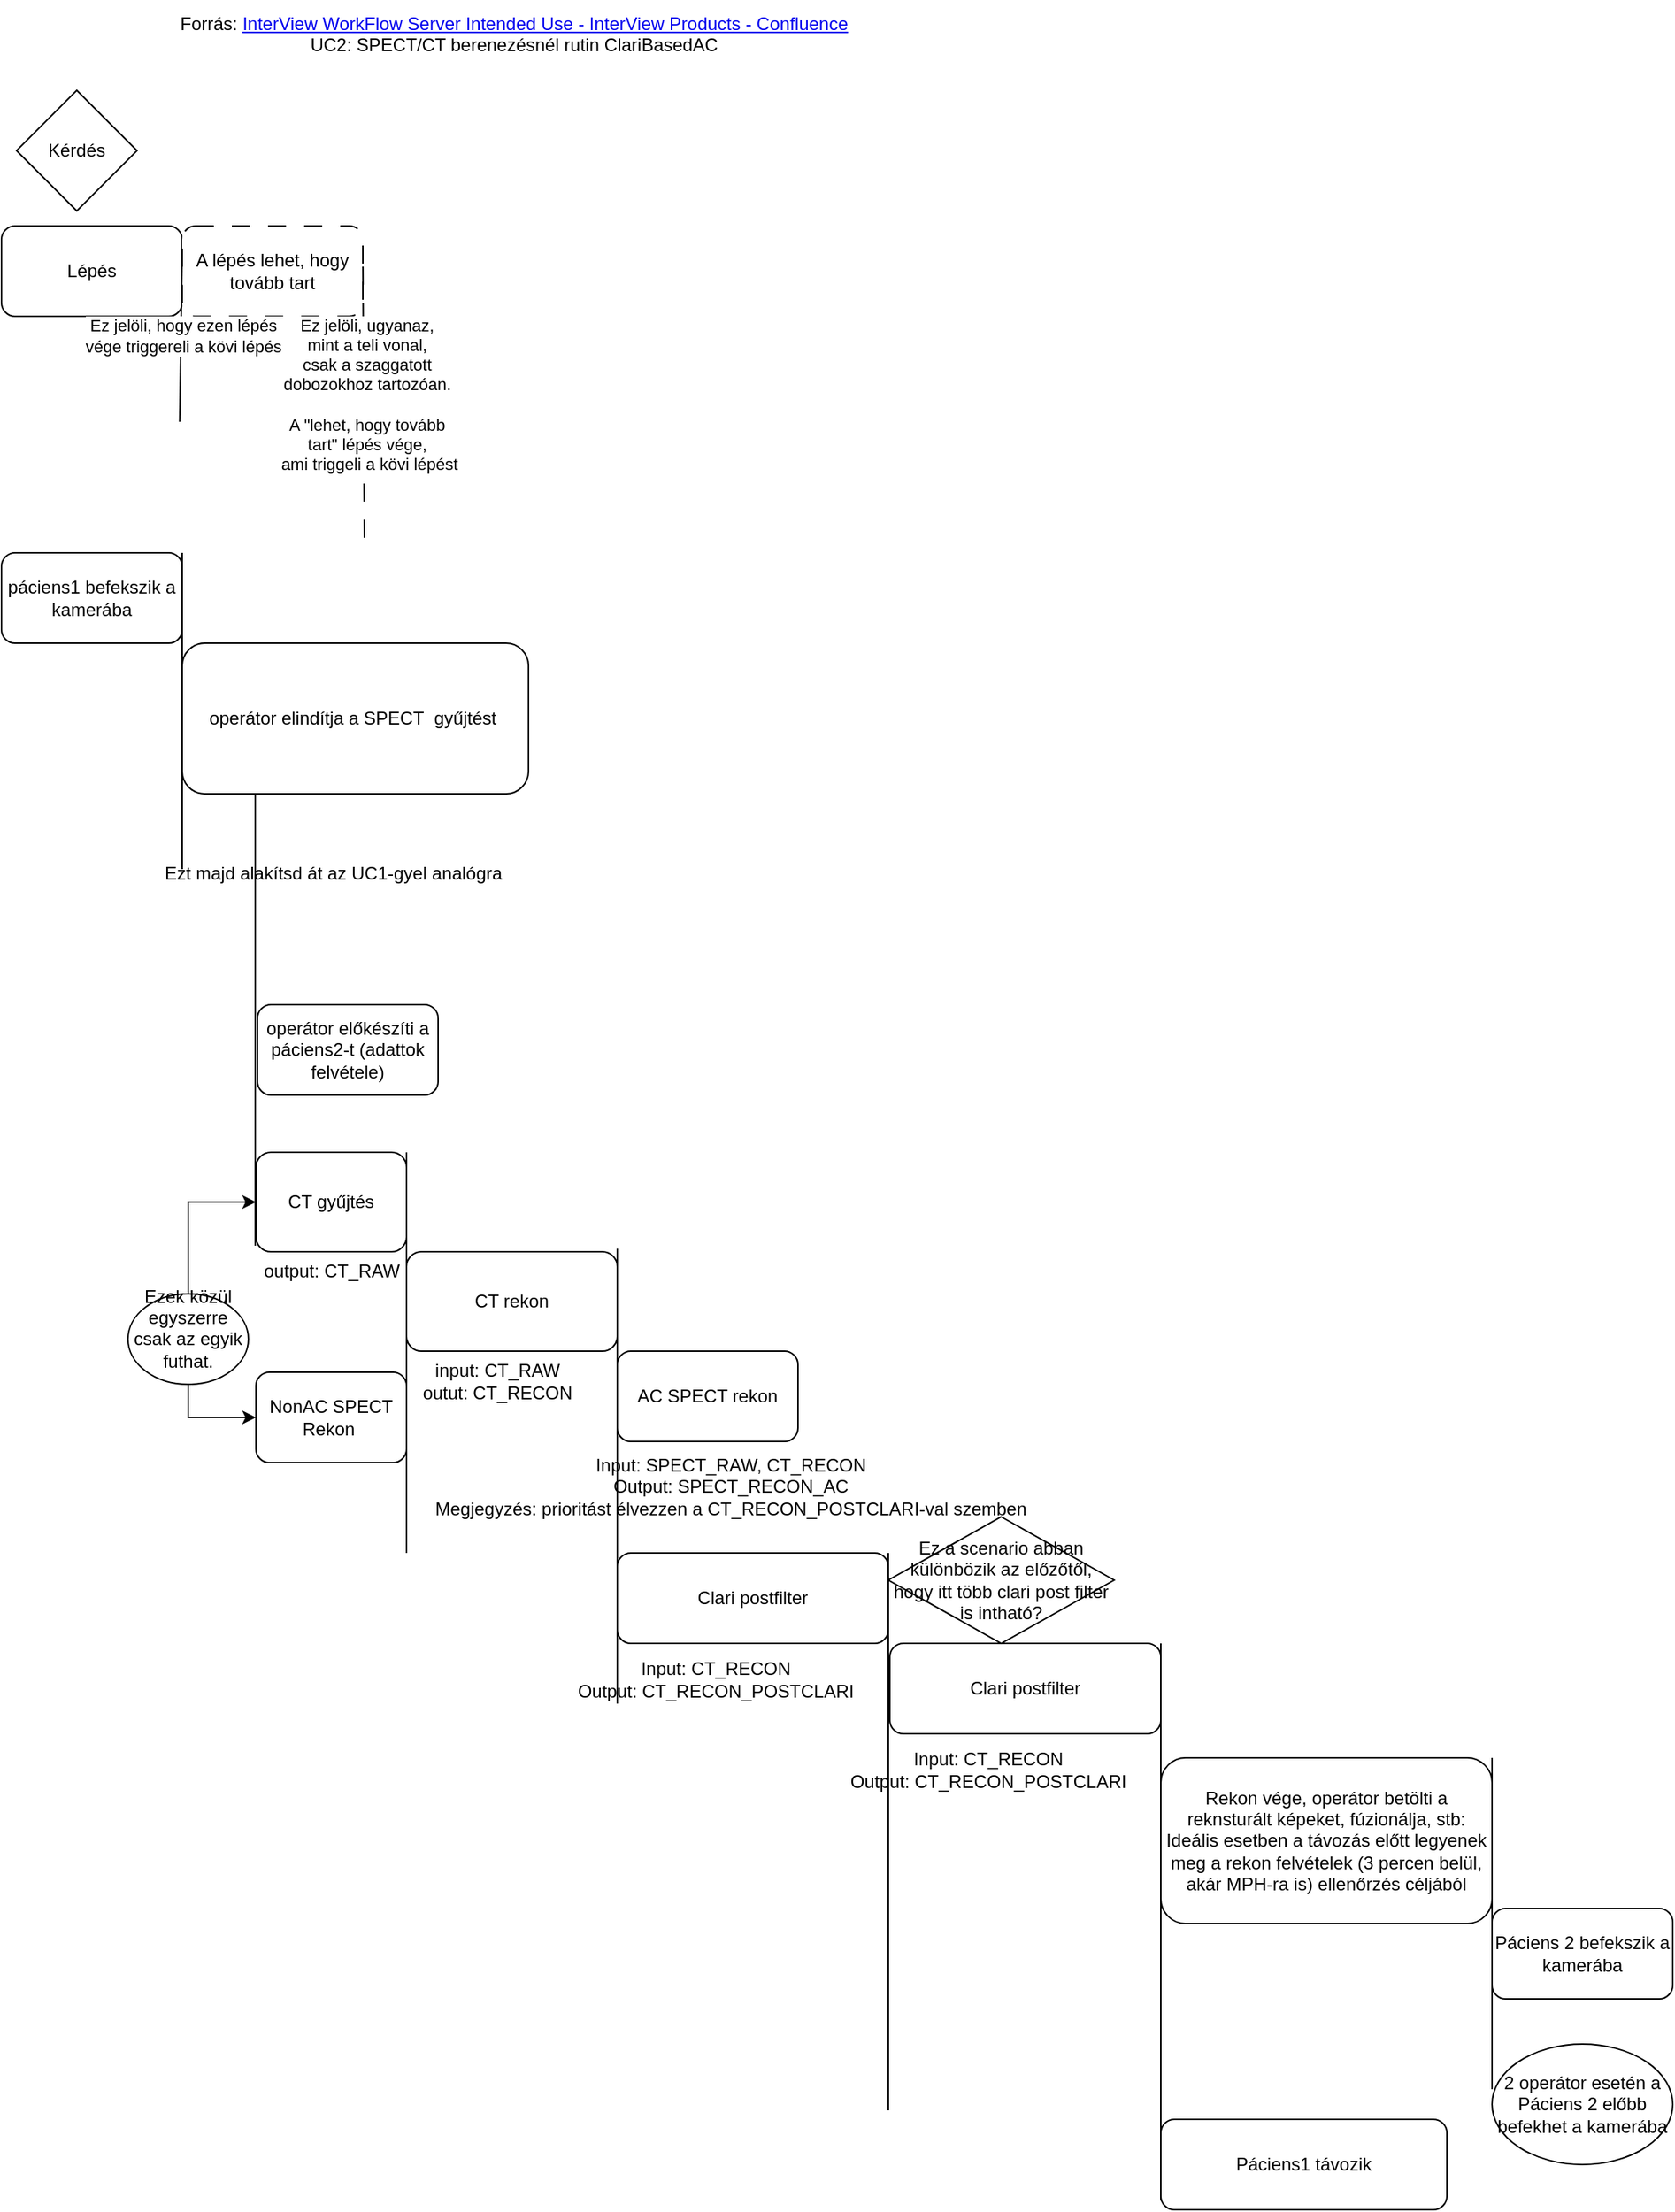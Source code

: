<mxfile version="24.5.3" type="device">
  <diagram id="C5RBs43oDa-KdzZeNtuy" name="Page-1">
    <mxGraphModel dx="1323" dy="928" grid="1" gridSize="10" guides="1" tooltips="1" connect="1" arrows="1" fold="1" page="1" pageScale="1" pageWidth="827" pageHeight="1169" math="0" shadow="0">
      <root>
        <mxCell id="WIyWlLk6GJQsqaUBKTNV-0" />
        <mxCell id="WIyWlLk6GJQsqaUBKTNV-1" parent="WIyWlLk6GJQsqaUBKTNV-0" />
        <mxCell id="XMgvpOPmqxMs5PxxD4ly-0" value="Kérdés" style="rhombus;whiteSpace=wrap;html=1;" parent="WIyWlLk6GJQsqaUBKTNV-1" vertex="1">
          <mxGeometry x="30" y="63" width="80" height="80" as="geometry" />
        </mxCell>
        <mxCell id="XMgvpOPmqxMs5PxxD4ly-1" value="Lépés" style="rounded=1;whiteSpace=wrap;html=1;" parent="WIyWlLk6GJQsqaUBKTNV-1" vertex="1">
          <mxGeometry x="20" y="153" width="120" height="60" as="geometry" />
        </mxCell>
        <mxCell id="XMgvpOPmqxMs5PxxD4ly-2" value="A lépés lehet, hogy tovább tart" style="rounded=1;whiteSpace=wrap;html=1;dashed=1;dashPattern=12 12;" parent="WIyWlLk6GJQsqaUBKTNV-1" vertex="1">
          <mxGeometry x="140" y="153" width="120" height="60" as="geometry" />
        </mxCell>
        <mxCell id="XMgvpOPmqxMs5PxxD4ly-3" value="" style="endArrow=none;html=1;rounded=0;entryX=1;entryY=0.25;entryDx=0;entryDy=0;" parent="WIyWlLk6GJQsqaUBKTNV-1" edge="1" target="XMgvpOPmqxMs5PxxD4ly-1">
          <mxGeometry width="50" height="50" relative="1" as="geometry">
            <mxPoint x="138.33" y="283" as="sourcePoint" />
            <mxPoint x="138.33" y="213" as="targetPoint" />
          </mxGeometry>
        </mxCell>
        <mxCell id="XMgvpOPmqxMs5PxxD4ly-4" value="Ez jelöli, hogy ezen lépés&amp;nbsp;&lt;div&gt;vége triggereli a kövi lépést&lt;/div&gt;" style="edgeLabel;html=1;align=center;verticalAlign=middle;resizable=0;points=[];" parent="XMgvpOPmqxMs5PxxD4ly-3" vertex="1" connectable="0">
          <mxGeometry y="-3" relative="1" as="geometry">
            <mxPoint as="offset" />
          </mxGeometry>
        </mxCell>
        <mxCell id="XMgvpOPmqxMs5PxxD4ly-5" value="" style="endArrow=none;html=1;rounded=0;dashed=1;dashPattern=12 12;" parent="WIyWlLk6GJQsqaUBKTNV-1" edge="1">
          <mxGeometry width="50" height="50" relative="1" as="geometry">
            <mxPoint x="261" y="360" as="sourcePoint" />
            <mxPoint x="260" y="170" as="targetPoint" />
          </mxGeometry>
        </mxCell>
        <mxCell id="XMgvpOPmqxMs5PxxD4ly-6" value="Ez jelöli, ugyanaz,&amp;nbsp;&lt;div&gt;mint a teli vonal,&amp;nbsp;&lt;div&gt;csak a szaggatott&amp;nbsp;&lt;/div&gt;&lt;div&gt;dobozokhoz tartozóan.&amp;nbsp;&lt;/div&gt;&lt;div&gt;&lt;br&gt;&lt;/div&gt;&lt;div&gt;A &quot;lehet, hogy tovább&amp;nbsp;&lt;/div&gt;&lt;div&gt;tart&quot; lépés vége,&amp;nbsp;&lt;/div&gt;&lt;div&gt;ami triggeli a kövi lépést&lt;/div&gt;&lt;/div&gt;" style="edgeLabel;html=1;align=center;verticalAlign=middle;resizable=0;points=[];" parent="XMgvpOPmqxMs5PxxD4ly-5" vertex="1" connectable="0">
          <mxGeometry y="-3" relative="1" as="geometry">
            <mxPoint as="offset" />
          </mxGeometry>
        </mxCell>
        <mxCell id="XMgvpOPmqxMs5PxxD4ly-7" value="Forrás:&amp;nbsp;&lt;a href=&quot;https://confluence.mediso.com/pages/viewpage.action?pageId=334987753&quot;&gt;InterView WorkFlow Server Intended Use - InterView Products - Confluence&lt;/a&gt;&lt;div&gt;&lt;div&gt;UC2: SPECT/CT berenezésnél rutin ClariBasedAC&lt;/div&gt;&lt;div&gt;&lt;br&gt;&lt;/div&gt;&lt;/div&gt;" style="text;html=1;align=center;verticalAlign=middle;resizable=0;points=[];autosize=1;strokeColor=none;fillColor=none;" parent="WIyWlLk6GJQsqaUBKTNV-1" vertex="1">
          <mxGeometry x="125" y="3" width="470" height="60" as="geometry" />
        </mxCell>
        <mxCell id="XMgvpOPmqxMs5PxxD4ly-9" value="páciens1 befekszik a kamerába" style="rounded=1;whiteSpace=wrap;html=1;" parent="WIyWlLk6GJQsqaUBKTNV-1" vertex="1">
          <mxGeometry x="20" y="370" width="120" height="60" as="geometry" />
        </mxCell>
        <mxCell id="XMgvpOPmqxMs5PxxD4ly-10" value="" style="endArrow=none;html=1;rounded=0;entryX=1;entryY=0;entryDx=0;entryDy=0;" parent="WIyWlLk6GJQsqaUBKTNV-1" target="XMgvpOPmqxMs5PxxD4ly-9" edge="1">
          <mxGeometry width="50" height="50" relative="1" as="geometry">
            <mxPoint x="140" y="580" as="sourcePoint" />
            <mxPoint x="410" y="540" as="targetPoint" />
          </mxGeometry>
        </mxCell>
        <mxCell id="XMgvpOPmqxMs5PxxD4ly-11" value="&lt;div&gt;operátor elindítja a&amp;nbsp;SPECT&amp;nbsp; gyűjtést&amp;nbsp;&lt;/div&gt;" style="rounded=1;whiteSpace=wrap;html=1;" parent="WIyWlLk6GJQsqaUBKTNV-1" vertex="1">
          <mxGeometry x="140" y="430" width="230" height="100" as="geometry" />
        </mxCell>
        <mxCell id="XMgvpOPmqxMs5PxxD4ly-12" value="&lt;div&gt;operátor előkészíti a páciens2-t (adattok felvétele)&lt;/div&gt;" style="rounded=1;whiteSpace=wrap;html=1;" parent="WIyWlLk6GJQsqaUBKTNV-1" vertex="1">
          <mxGeometry x="190" y="670" width="120" height="60" as="geometry" />
        </mxCell>
        <mxCell id="XMgvpOPmqxMs5PxxD4ly-17" value="" style="endArrow=none;html=1;rounded=0;" parent="WIyWlLk6GJQsqaUBKTNV-1" edge="1">
          <mxGeometry width="50" height="50" relative="1" as="geometry">
            <mxPoint x="188.57" y="830" as="sourcePoint" />
            <mxPoint x="188.57" y="530" as="targetPoint" />
          </mxGeometry>
        </mxCell>
        <mxCell id="tMKyC4_Pnx9iGbfY_SvJ-0" value="Páciens1 távozik" style="rounded=1;whiteSpace=wrap;html=1;" parent="WIyWlLk6GJQsqaUBKTNV-1" vertex="1">
          <mxGeometry x="790" y="1410" width="190" height="60" as="geometry" />
        </mxCell>
        <mxCell id="tMKyC4_Pnx9iGbfY_SvJ-1" value="NonAC SPECT Rekon&amp;nbsp;" style="rounded=1;whiteSpace=wrap;html=1;" parent="WIyWlLk6GJQsqaUBKTNV-1" vertex="1">
          <mxGeometry x="189" y="914" width="100" height="60" as="geometry" />
        </mxCell>
        <mxCell id="tMKyC4_Pnx9iGbfY_SvJ-2" value="" style="endArrow=none;html=1;rounded=0;entryX=1;entryY=0;entryDx=0;entryDy=0;" parent="WIyWlLk6GJQsqaUBKTNV-1" edge="1">
          <mxGeometry width="50" height="50" relative="1" as="geometry">
            <mxPoint x="609" y="1404" as="sourcePoint" />
            <mxPoint x="609" y="1034" as="targetPoint" />
          </mxGeometry>
        </mxCell>
        <mxCell id="tMKyC4_Pnx9iGbfY_SvJ-3" value="Rekon vége, operátor betölti a reknsturált képeket, fúzionálja, stb: Ideális esetben a távozás előtt legyenek meg a rekon felvételek (3 percen belül, akár MPH-ra is) ellenőrzés céljából" style="rounded=1;whiteSpace=wrap;html=1;" parent="WIyWlLk6GJQsqaUBKTNV-1" vertex="1">
          <mxGeometry x="790" y="1170" width="220" height="110" as="geometry" />
        </mxCell>
        <mxCell id="tMKyC4_Pnx9iGbfY_SvJ-4" value="" style="endArrow=none;html=1;rounded=0;entryX=1;entryY=0;entryDx=0;entryDy=0;" parent="WIyWlLk6GJQsqaUBKTNV-1" edge="1">
          <mxGeometry width="50" height="50" relative="1" as="geometry">
            <mxPoint x="1010" y="1390" as="sourcePoint" />
            <mxPoint x="1010" y="1170" as="targetPoint" />
          </mxGeometry>
        </mxCell>
        <mxCell id="tMKyC4_Pnx9iGbfY_SvJ-5" value="&lt;div&gt;Páciens 2 befekszik a kamerába&lt;/div&gt;" style="rounded=1;whiteSpace=wrap;html=1;" parent="WIyWlLk6GJQsqaUBKTNV-1" vertex="1">
          <mxGeometry x="1010" y="1270" width="120" height="60" as="geometry" />
        </mxCell>
        <mxCell id="tMKyC4_Pnx9iGbfY_SvJ-6" value="CT gyűjtés" style="rounded=1;whiteSpace=wrap;html=1;" parent="WIyWlLk6GJQsqaUBKTNV-1" vertex="1">
          <mxGeometry x="189" y="768" width="100" height="66" as="geometry" />
        </mxCell>
        <mxCell id="tMKyC4_Pnx9iGbfY_SvJ-7" value="&lt;div&gt;output: CT_RAW&lt;/div&gt;" style="text;html=1;align=center;verticalAlign=middle;resizable=0;points=[];autosize=1;strokeColor=none;fillColor=none;" parent="WIyWlLk6GJQsqaUBKTNV-1" vertex="1">
          <mxGeometry x="184" y="832" width="110" height="30" as="geometry" />
        </mxCell>
        <mxCell id="tMKyC4_Pnx9iGbfY_SvJ-8" value="" style="endArrow=none;html=1;rounded=0;entryX=1;entryY=0;entryDx=0;entryDy=0;" parent="WIyWlLk6GJQsqaUBKTNV-1" edge="1">
          <mxGeometry width="50" height="50" relative="1" as="geometry">
            <mxPoint x="289" y="1034" as="sourcePoint" />
            <mxPoint x="289" y="768" as="targetPoint" />
          </mxGeometry>
        </mxCell>
        <mxCell id="tMKyC4_Pnx9iGbfY_SvJ-9" value="CT rekon" style="rounded=1;whiteSpace=wrap;html=1;" parent="WIyWlLk6GJQsqaUBKTNV-1" vertex="1">
          <mxGeometry x="289" y="834" width="140" height="66" as="geometry" />
        </mxCell>
        <mxCell id="tMKyC4_Pnx9iGbfY_SvJ-10" value="&lt;div&gt;input: CT_RAW&lt;/div&gt;&lt;div&gt;outut: CT_RECON&lt;/div&gt;" style="text;html=1;align=center;verticalAlign=middle;resizable=0;points=[];autosize=1;strokeColor=none;fillColor=none;" parent="WIyWlLk6GJQsqaUBKTNV-1" vertex="1">
          <mxGeometry x="289" y="900" width="120" height="40" as="geometry" />
        </mxCell>
        <mxCell id="tMKyC4_Pnx9iGbfY_SvJ-11" value="" style="endArrow=none;html=1;rounded=0;entryX=1;entryY=0;entryDx=0;entryDy=0;" parent="WIyWlLk6GJQsqaUBKTNV-1" edge="1">
          <mxGeometry width="50" height="50" relative="1" as="geometry">
            <mxPoint x="429" y="1134" as="sourcePoint" />
            <mxPoint x="429" y="832" as="targetPoint" />
          </mxGeometry>
        </mxCell>
        <mxCell id="tMKyC4_Pnx9iGbfY_SvJ-12" value="&lt;div&gt;Clari postfilter&lt;/div&gt;" style="rounded=1;whiteSpace=wrap;html=1;" parent="WIyWlLk6GJQsqaUBKTNV-1" vertex="1">
          <mxGeometry x="429" y="1034" width="180" height="60" as="geometry" />
        </mxCell>
        <mxCell id="tMKyC4_Pnx9iGbfY_SvJ-13" value="&lt;div&gt;Input: CT_RECON&lt;/div&gt;&lt;div&gt;Output: CT_RECON_POSTCLARI&lt;/div&gt;" style="text;html=1;align=center;verticalAlign=middle;resizable=0;points=[];autosize=1;strokeColor=none;fillColor=none;" parent="WIyWlLk6GJQsqaUBKTNV-1" vertex="1">
          <mxGeometry x="389" y="1098" width="210" height="40" as="geometry" />
        </mxCell>
        <mxCell id="tMKyC4_Pnx9iGbfY_SvJ-14" value="AC SPECT rekon" style="rounded=1;whiteSpace=wrap;html=1;" parent="WIyWlLk6GJQsqaUBKTNV-1" vertex="1">
          <mxGeometry x="429" y="900" width="120" height="60" as="geometry" />
        </mxCell>
        <mxCell id="tMKyC4_Pnx9iGbfY_SvJ-15" value="&lt;div&gt;Input: SPECT_RAW, CT_RECON&lt;/div&gt;&lt;div&gt;Output: SPECT_RECON_AC&lt;/div&gt;&lt;div&gt;Megjegyzés: prioritást élvezzen a CT_RECON_POSTCLARI-val szemben&lt;/div&gt;" style="text;html=1;align=center;verticalAlign=middle;resizable=0;points=[];autosize=1;strokeColor=none;fillColor=none;" parent="WIyWlLk6GJQsqaUBKTNV-1" vertex="1">
          <mxGeometry x="294" y="960" width="420" height="60" as="geometry" />
        </mxCell>
        <mxCell id="tMKyC4_Pnx9iGbfY_SvJ-16" value="2 operátor esetén a Páciens 2 előbb befekhet a kamerába" style="ellipse;whiteSpace=wrap;html=1;" parent="WIyWlLk6GJQsqaUBKTNV-1" vertex="1">
          <mxGeometry x="1010" y="1360" width="120" height="80" as="geometry" />
        </mxCell>
        <mxCell id="tMKyC4_Pnx9iGbfY_SvJ-18" value="&lt;div&gt;Clari postfilter&lt;/div&gt;" style="rounded=1;whiteSpace=wrap;html=1;" parent="WIyWlLk6GJQsqaUBKTNV-1" vertex="1">
          <mxGeometry x="610" y="1094" width="180" height="60" as="geometry" />
        </mxCell>
        <mxCell id="tMKyC4_Pnx9iGbfY_SvJ-19" value="&lt;div&gt;Input: CT_RECON&lt;/div&gt;&lt;div&gt;Output: CT_RECON_POSTCLARI&lt;/div&gt;" style="text;html=1;align=center;verticalAlign=middle;resizable=0;points=[];autosize=1;strokeColor=none;fillColor=none;" parent="WIyWlLk6GJQsqaUBKTNV-1" vertex="1">
          <mxGeometry x="570" y="1158" width="210" height="40" as="geometry" />
        </mxCell>
        <mxCell id="tMKyC4_Pnx9iGbfY_SvJ-21" value="Ez a scenario abban különbözik az előzőtől, hogy itt több clari post filter is intható?" style="rhombus;whiteSpace=wrap;html=1;" parent="WIyWlLk6GJQsqaUBKTNV-1" vertex="1">
          <mxGeometry x="609" y="1010" width="150" height="84" as="geometry" />
        </mxCell>
        <mxCell id="tMKyC4_Pnx9iGbfY_SvJ-22" value="" style="endArrow=none;html=1;rounded=0;entryX=1;entryY=0;entryDx=0;entryDy=0;" parent="WIyWlLk6GJQsqaUBKTNV-1" edge="1">
          <mxGeometry width="50" height="50" relative="1" as="geometry">
            <mxPoint x="790" y="1464" as="sourcePoint" />
            <mxPoint x="790" y="1094" as="targetPoint" />
          </mxGeometry>
        </mxCell>
        <mxCell id="tMKyC4_Pnx9iGbfY_SvJ-24" style="edgeStyle=orthogonalEdgeStyle;rounded=0;orthogonalLoop=1;jettySize=auto;html=1;exitX=0.5;exitY=0;exitDx=0;exitDy=0;entryX=0;entryY=0.5;entryDx=0;entryDy=0;" parent="WIyWlLk6GJQsqaUBKTNV-1" source="tMKyC4_Pnx9iGbfY_SvJ-23" target="tMKyC4_Pnx9iGbfY_SvJ-6" edge="1">
          <mxGeometry relative="1" as="geometry">
            <mxPoint x="130" y="790" as="targetPoint" />
          </mxGeometry>
        </mxCell>
        <mxCell id="tMKyC4_Pnx9iGbfY_SvJ-25" style="edgeStyle=orthogonalEdgeStyle;rounded=0;orthogonalLoop=1;jettySize=auto;html=1;exitX=0.5;exitY=1;exitDx=0;exitDy=0;entryX=0;entryY=0.5;entryDx=0;entryDy=0;" parent="WIyWlLk6GJQsqaUBKTNV-1" source="tMKyC4_Pnx9iGbfY_SvJ-23" target="tMKyC4_Pnx9iGbfY_SvJ-1" edge="1">
          <mxGeometry relative="1" as="geometry" />
        </mxCell>
        <mxCell id="tMKyC4_Pnx9iGbfY_SvJ-23" value="Ezek közül egyszerre csak az egyik futhat.&lt;div&gt;&lt;br&gt;&lt;/div&gt;" style="ellipse;whiteSpace=wrap;html=1;" parent="WIyWlLk6GJQsqaUBKTNV-1" vertex="1">
          <mxGeometry x="104" y="862" width="80" height="60" as="geometry" />
        </mxCell>
        <mxCell id="tMKyC4_Pnx9iGbfY_SvJ-26" value="Ezt majd alakítsd át az UC1-gyel analógra" style="text;html=1;align=center;verticalAlign=middle;resizable=0;points=[];autosize=1;strokeColor=none;fillColor=none;" parent="WIyWlLk6GJQsqaUBKTNV-1" vertex="1">
          <mxGeometry x="115" y="568" width="250" height="30" as="geometry" />
        </mxCell>
      </root>
    </mxGraphModel>
  </diagram>
</mxfile>
